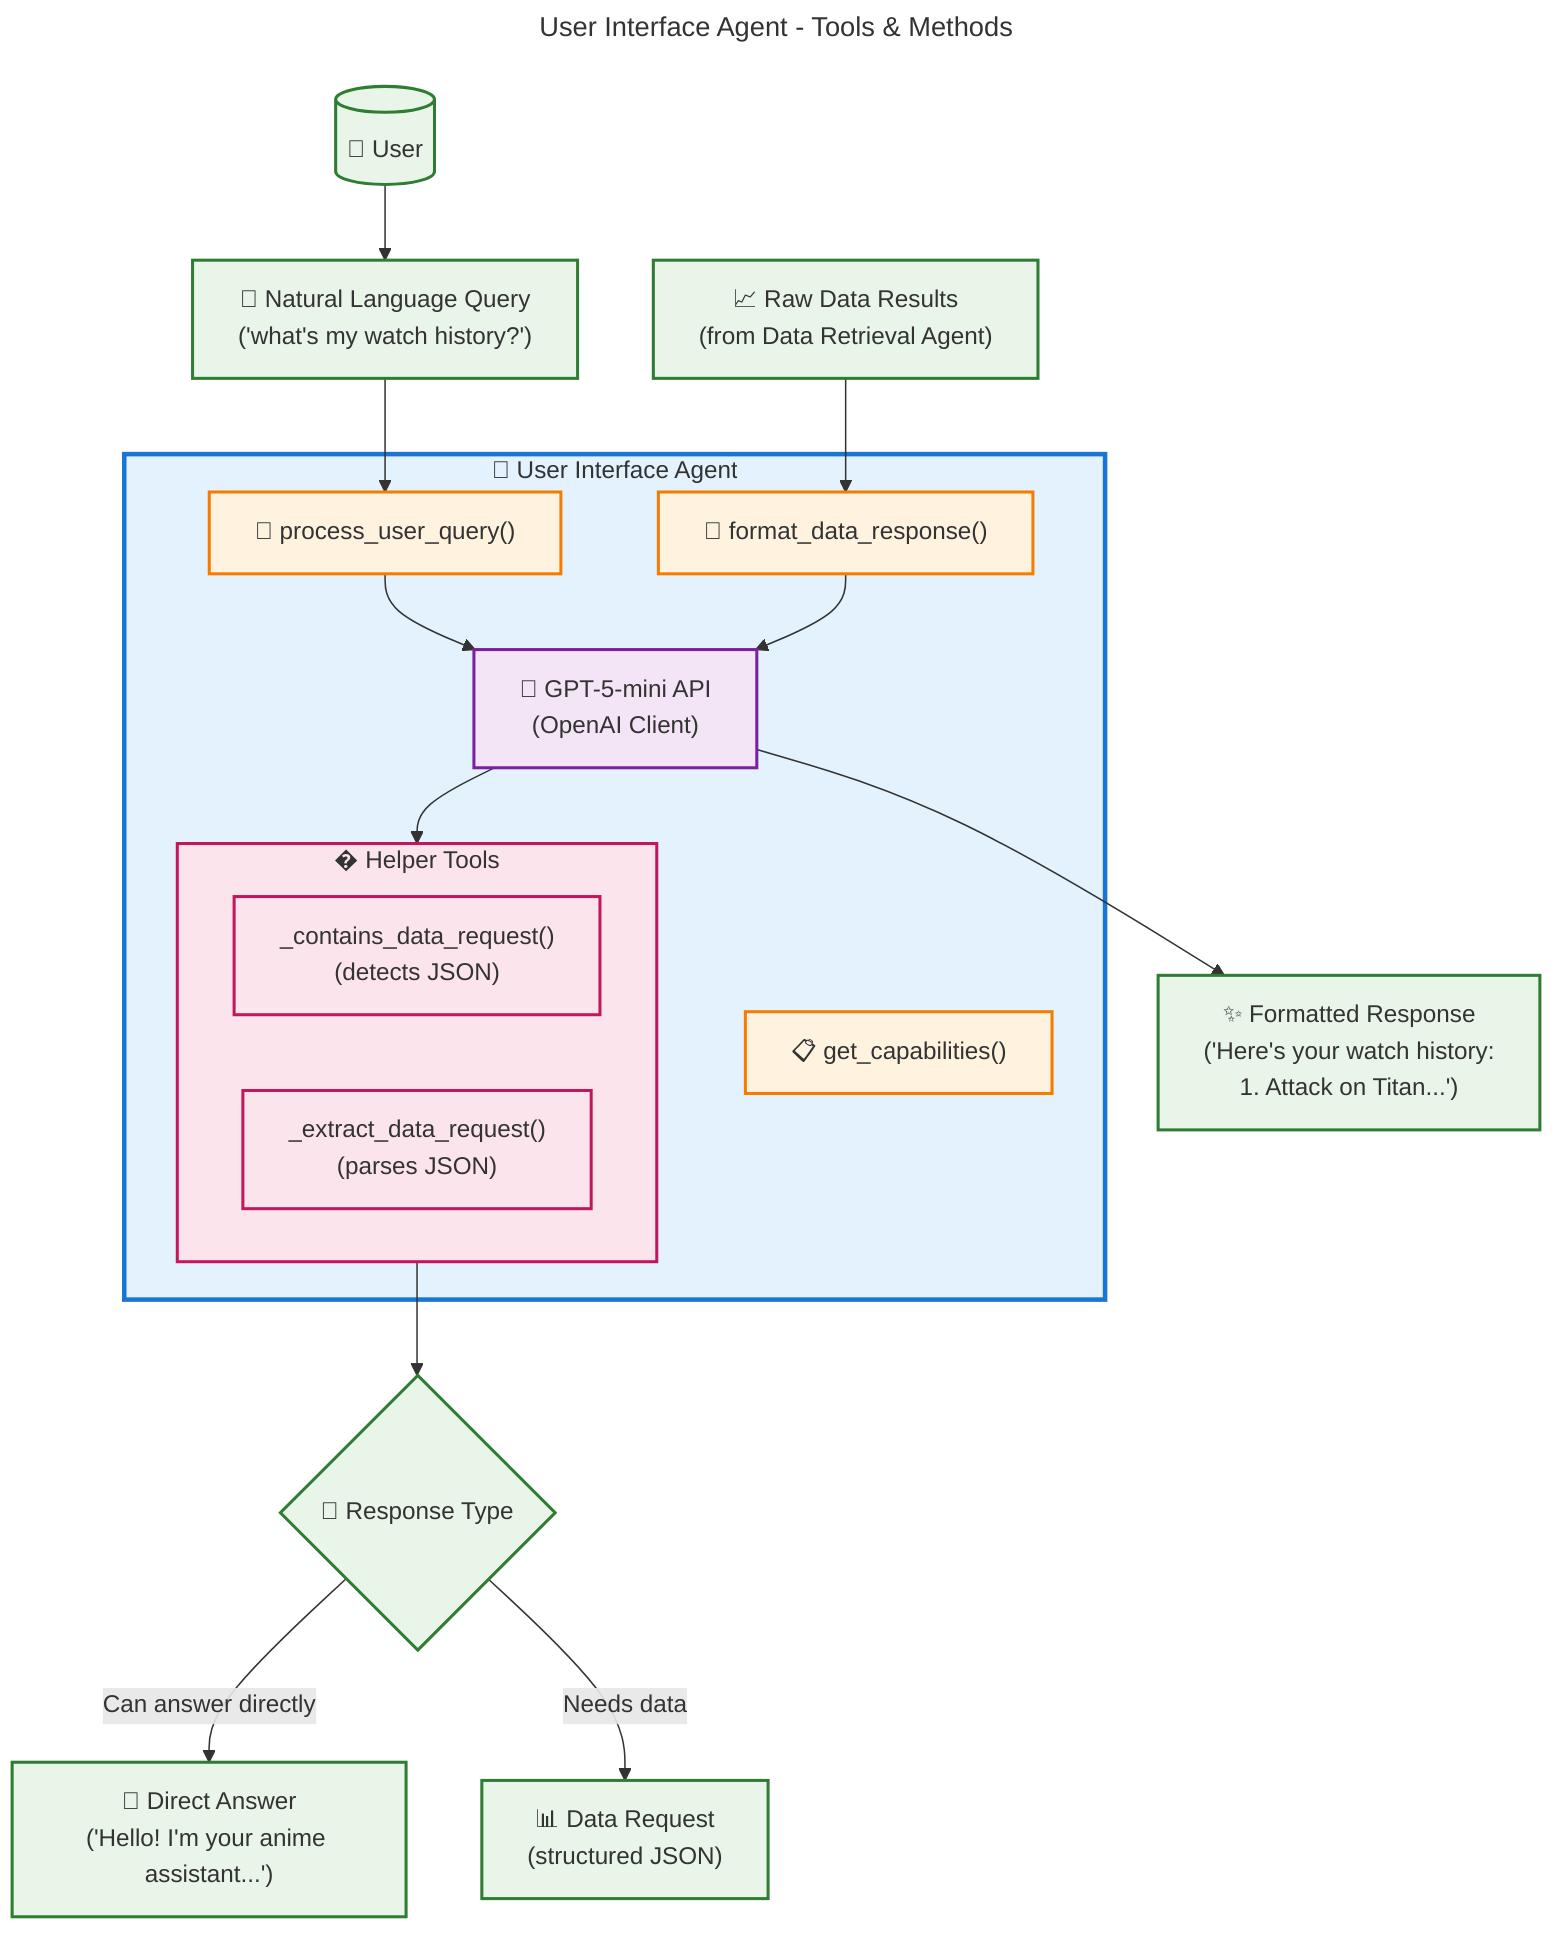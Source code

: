 ---
title: User Interface Agent - Tools & Methods
---
flowchart TD
    %% Input
    USER[("👤 User")] --> QUERY["💬 Natural Language Query<br/>('what's my watch history?')"]
    
    %% UI Agent
    subgraph UIA ["🧠 User Interface Agent"]
        direction TB
        
        %% Core Methods
        PROCESS["🔧 process_user_query()"]
        FORMAT["🎨 format_data_response()"]
        CAPABILITIES["📋 get_capabilities()"]
        
        %% GPT Integration
        GPT["🤖 GPT-5-mini API<br/>(OpenAI Client)"]
        
        %% Helper Tools
        subgraph TOOLS ["�️ Helper Tools"]
            CONTAINS["_contains_data_request()<br/>(detects JSON)"]
            EXTRACT["_extract_data_request()<br/>(parses JSON)"]
        end
    end
    
    %% Decision
    DECISION{"🤔 Response Type"}
    
    %% Two main paths
    DIRECT["💬 Direct Answer<br/>('Hello! I'm your anime assistant...')"]
    DATA_REQ["📊 Data Request<br/>(structured JSON)"]
    
    %% Flow
    QUERY --> PROCESS
    PROCESS --> GPT
    GPT --> TOOLS
    TOOLS --> DECISION
    
    %% Routing
    DECISION -->|"Can answer directly"| DIRECT
    DECISION -->|"Needs data"| DATA_REQ
    
    %% Data formatting path
    DATA_RETURN["📈 Raw Data Results<br/>(from Data Retrieval Agent)"] --> FORMAT
    FORMAT --> GPT
    GPT --> FORMATTED["✨ Formatted Response<br/>('Here's your watch history:<br/>1. Attack on Titan...')"]
    
    %% Styling
    classDef agentNode fill:#e3f2fd,stroke:#1976d2,stroke-width:3px
    classDef methodNode fill:#fff3e0,stroke:#f57c00,stroke-width:2px
    classDef gptNode fill:#f3e5f5,stroke:#7b1fa2,stroke-width:2px
    classDef toolNode fill:#fce4ec,stroke:#c2185b,stroke-width:2px
    classDef ioNode fill:#e8f5e8,stroke:#2e7d32,stroke-width:2px
    
    class UIA agentNode
    class PROCESS,FORMAT,CAPABILITIES methodNode
    class GPT gptNode
    class TOOLS,CONTAINS,EXTRACT toolNode
    class USER,QUERY,DIRECT,DATA_REQ,FORMATTED,DECISION,DATA_RETURN ioNode